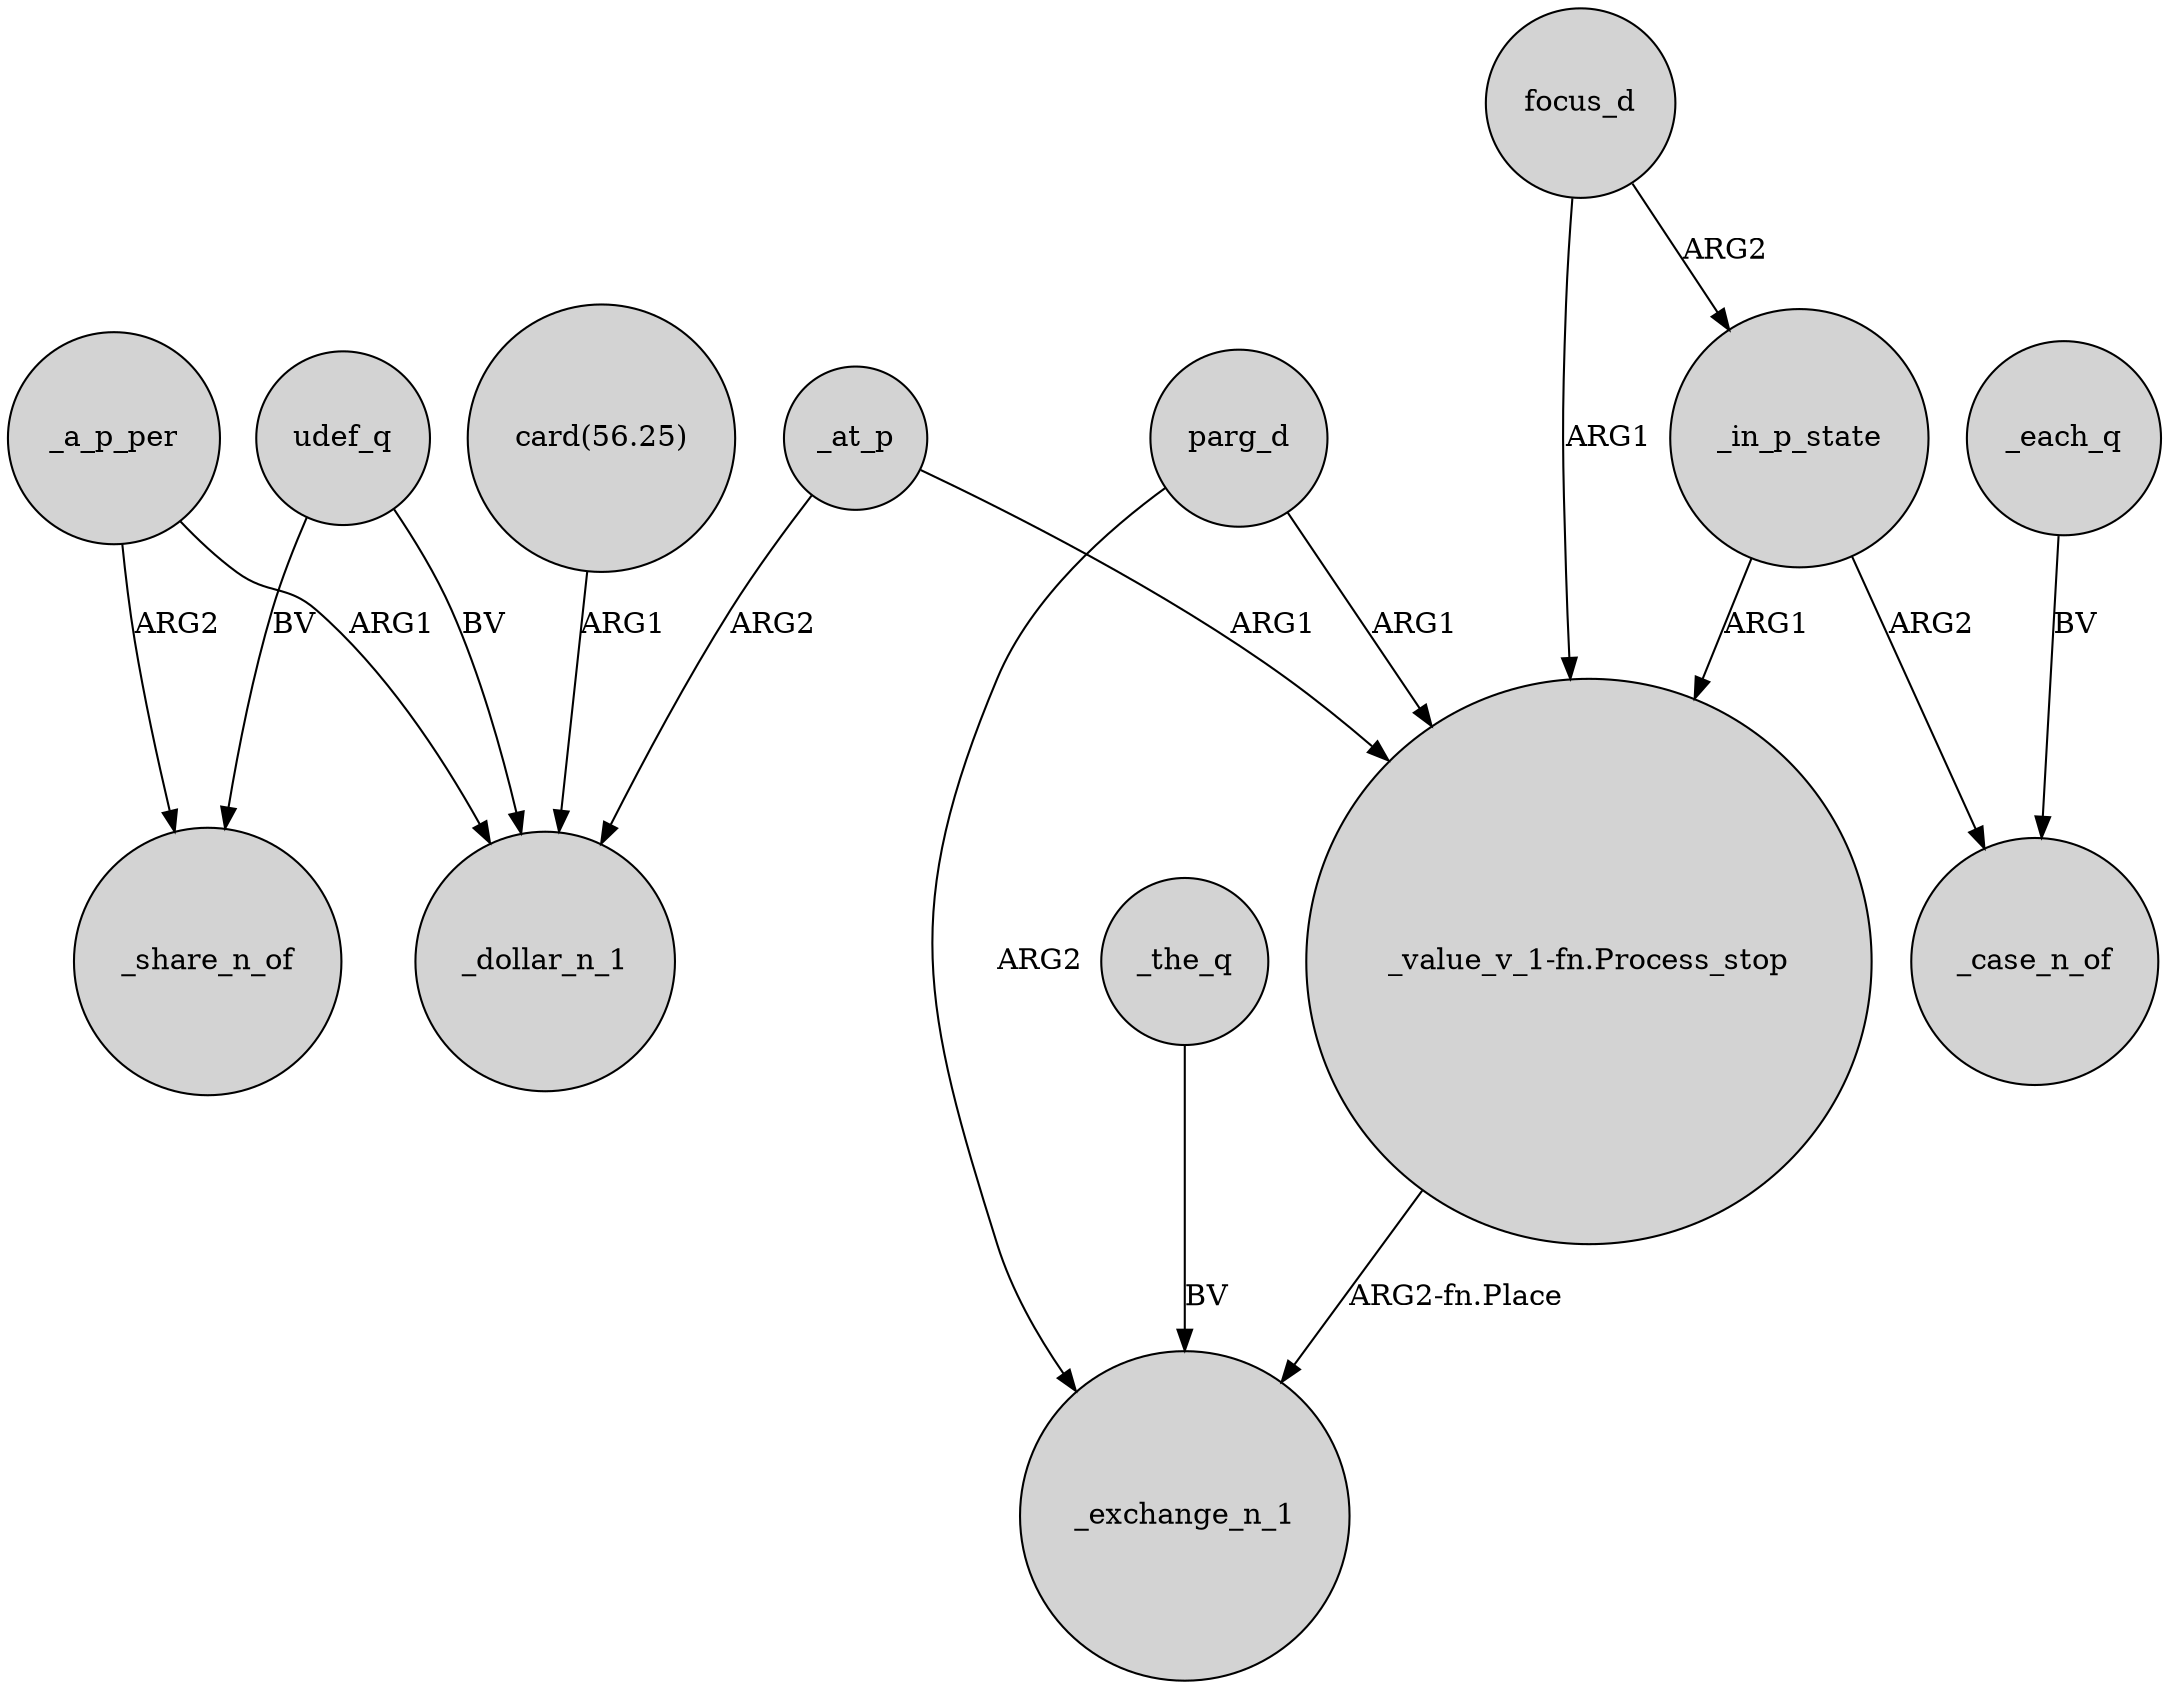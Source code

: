 digraph {
	node [shape=circle style=filled]
	_a_p_per -> _share_n_of [label=ARG2]
	"_value_v_1-fn.Process_stop" -> _exchange_n_1 [label="ARG2-fn.Place"]
	_each_q -> _case_n_of [label=BV]
	focus_d -> _in_p_state [label=ARG2]
	udef_q -> _share_n_of [label=BV]
	_at_p -> "_value_v_1-fn.Process_stop" [label=ARG1]
	focus_d -> "_value_v_1-fn.Process_stop" [label=ARG1]
	_the_q -> _exchange_n_1 [label=BV]
	udef_q -> _dollar_n_1 [label=BV]
	parg_d -> _exchange_n_1 [label=ARG2]
	_in_p_state -> "_value_v_1-fn.Process_stop" [label=ARG1]
	"card(56.25)" -> _dollar_n_1 [label=ARG1]
	_in_p_state -> _case_n_of [label=ARG2]
	_a_p_per -> _dollar_n_1 [label=ARG1]
	parg_d -> "_value_v_1-fn.Process_stop" [label=ARG1]
	_at_p -> _dollar_n_1 [label=ARG2]
}
